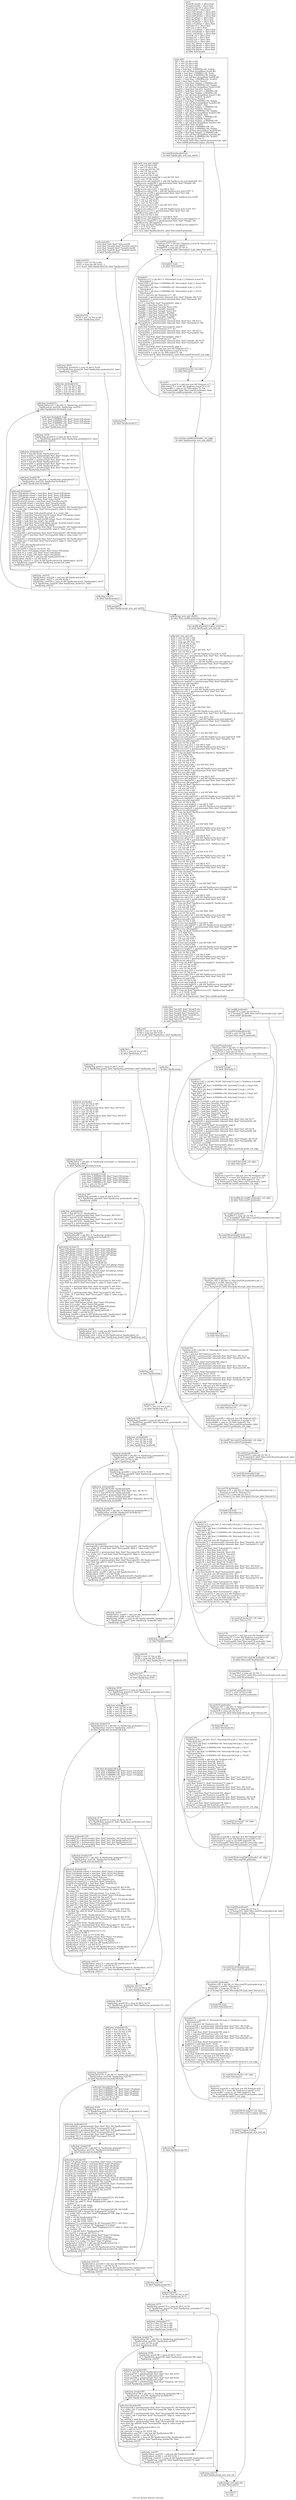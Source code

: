 digraph "CFG for 'kernel_deriche' function" {
	label="CFG for 'kernel_deriche' function";

	Node0x7f8d5140d5b0 [shape=record,label="{entry:\l  %sub38.s2a241 = alloca float\l  %exp2f.s2a240 = alloca float\l  %mul24.s2a239 = alloca float\l  %div.s2a238 = alloca float\l  %ym1.035.phiops = alloca float\l  %xm1.036.phiops = alloca float\l  %ym2.038.phiops = alloca float\l  %tp1.07.phiops = alloca float\l  %tp2.08.phiops = alloca float\l  %yp1.19.phiops = alloca float\l  %yp2.110.phiops = alloca float\l  %mul24.s2a = alloca float\l  %div.s2a = alloca float\l  %ym1.115.phiops = alloca float\l  %tm1.016.phiops = alloca float\l  %ym2.118.phiops = alloca float\l  %sub38.s2a = alloca float\l  %exp2f.s2a = alloca float\l  %mul33.s2a = alloca float\l  %mul29.s2a = alloca float\l  %xp1.027.phiops = alloca float\l  %xp2.028.phiops = alloca float\l  %yp1.029.phiops = alloca float\l  %yp2.030.phiops = alloca float\l  br label %entry.split\l}"];
	Node0x7f8d5140d5b0 -> Node0x7f8d51411a10;
	Node0x7f8d51411a10 [shape=record,label="{entry.split:                                      \l  %0 = zext i32 %h to i64\l  %1 = zext i32 %h to i64\l  %2 = zext i32 %h to i64\l  %3 = zext i32 %h to i64\l  %sub = fsub float -0.000000e+00, %alpha\l  %call = tail call float @expf(float %sub) #4\l  %sub8 = fsub float 1.000000e+00, %call\l  %sub9 = fsub float -0.000000e+00, %alpha\l  %call10 = tail call float @expf(float %sub9) #4\l  %sub11 = fsub float 1.000000e+00, %call10\l  %mul = fmul float %sub8, %sub11\l  %mul12 = fmul float %alpha, 2.000000e+00\l  %sub13 = fsub float -0.000000e+00, %alpha\l  %call14 = tail call float @expf(float %sub13) #4\l  %mul15 = fmul float %mul12, %call14\l  %add16 = fadd float %mul15, 1.000000e+00\l  %mul17 = fmul float %alpha, 2.000000e+00\l  %call18 = tail call float @expf(float %mul17) #4\l  %sub19 = fsub float %add16, %call18\l  %div = fdiv float %mul, %sub19\l  %sub20 = fsub float -0.000000e+00, %alpha\l  %call21 = tail call float @expf(float %sub20) #4\l  %mul22 = fmul float %call21, %div\l  %sub23 = fadd float %alpha, -1.000000e+00\l  %mul24 = fmul float %sub23, %mul22\l  %sub25 = fsub float -0.000000e+00, %alpha\l  %call26 = tail call float @expf(float %sub25) #4\l  %mul27 = fmul float %call26, %div\l  %add28 = fadd float %alpha, 1.000000e+00\l  %mul29 = fmul float %add28, %mul27\l  %mul31 = fmul float %alpha, -2.000000e+00\l  %call32 = tail call float @expf(float %mul31) #4\l  %4 = fmul float %div, %call32\l  %mul33 = fsub float -0.000000e+00, %4\l  %sub34 = fsub float -0.000000e+00, %alpha\l  %exp2f = tail call float @exp2f(float %sub34) #3\l  %mul36 = fmul float %alpha, -2.000000e+00\l  %call37 = tail call float @expf(float %mul36) #4\l  %sub38 = fsub float -0.000000e+00, %call37\l  %cmp39 = icmp sgt i32 %w, 0\l  br i1 %cmp39, label %for.cond39.preheader.lr.ph, label\l... %for.cond66.preheader.region_entering\l|{<s0>T|<s1>F}}"];
	Node0x7f8d51411a10:s0 -> Node0x7f8d51413400;
	Node0x7f8d51411a10:s1 -> Node0x7f8d514134f0;
	Node0x7f8d51413400 [shape=record,label="{for.cond39.preheader.lr.ph:                       \l  br label %polly.split_new_and_old201\l}"];
	Node0x7f8d51413400 -> Node0x7f8d51413480;
	Node0x7f8d51413480 [shape=record,label="{polly.split_new_and_old201:                       \l  %5 = zext i32 %h to i64\l  %6 = sext i32 %h to i64\l  %7 = icmp sge i64 %5, %6\l  %8 = sext i32 %w to i64\l  %9 = sub nsw i64 %8, 1\l  %10 = zext i32 %h to i64\l  %polly.access.mul.imgIn204 = mul i64 %9, %10\l  %11 = sext i32 %h to i64\l  %polly.access.add.imgIn205 = add i64 %polly.access.mul.imgIn204, %11\l  %polly.access.imgIn206 = getelementptr float, float* %imgIn, i64\l... %polly.access.add.imgIn205\l  %12 = zext i32 %h to i64\l  %polly.access.mul.y1207 = mul i64 0, %12\l  %polly.access.add.y1208 = add i64 %polly.access.mul.y1207, 0\l  %polly.access.y1209 = getelementptr float, float* %y1, i64\l... %polly.access.add.y1208\l  %13 = icmp ule float* %polly.access.imgIn206, %polly.access.y1209\l  %14 = sext i32 %w to i64\l  %15 = sub nsw i64 %14, 1\l  %16 = zext i32 %h to i64\l  %polly.access.mul.y1210 = mul i64 %15, %16\l  %17 = sext i32 %h to i64\l  %polly.access.add.y1211 = add i64 %polly.access.mul.y1210, %17\l  %polly.access.y1212 = getelementptr float, float* %y1, i64\l... %polly.access.add.y1211\l  %18 = zext i32 %h to i64\l  %polly.access.mul.imgIn213 = mul i64 0, %18\l  %polly.access.add.imgIn214 = add i64 %polly.access.mul.imgIn213, 0\l  %polly.access.imgIn215 = getelementptr float, float* %imgIn, i64\l... %polly.access.add.imgIn214\l  %19 = icmp ule float* %polly.access.y1212, %polly.access.imgIn215\l  %20 = or i1 %13, %19\l  %21 = and i1 %7, %20\l  br i1 %21, label %polly.start203, label %for.cond39.preheader\l|{<s0>T|<s1>F}}"];
	Node0x7f8d51413480:s0 -> Node0x7f8d514146d0;
	Node0x7f8d51413480:s1 -> Node0x7f8d51414770;
	Node0x7f8d51414770 [shape=record,label="{for.cond39.preheader:                             \l  %indvars.iv77 = phi i64 [ %indvars.iv.next78, %for.inc63 ], [ 0,\l... %polly.split_new_and_old201 ]\l  %cmp4034 = icmp sgt i32 %h, 0\l  br i1 %cmp4034, label %for.body41.lr.ph, label %for.inc63\l|{<s0>T|<s1>F}}"];
	Node0x7f8d51414770:s0 -> Node0x7f8d51414b00;
	Node0x7f8d51414770:s1 -> Node0x7f8d51414910;
	Node0x7f8d51414b00 [shape=record,label="{for.body41.lr.ph:                                 \l  br label %for.body41\l}"];
	Node0x7f8d51414b00 -> Node0x7f8d51414b50;
	Node0x7f8d51414d30 [shape=record,label="{for.cond.for.cond66.preheader_crit_edge:          \l  br label %polly.merge_new_and_old202\l}"];
	Node0x7f8d51414d30 -> Node0x7f8d51414dc0;
	Node0x7f8d51414dc0 [shape=record,label="{polly.merge_new_and_old202:                       \l  br label %for.cond66.preheader.region_entering\l}"];
	Node0x7f8d51414dc0 -> Node0x7f8d514134f0;
	Node0x7f8d514134f0 [shape=record,label="{for.cond66.preheader.region_entering:             \l  br label %polly.split_new_and_old\l}"];
	Node0x7f8d514134f0 -> Node0x7f8d51413580;
	Node0x7f8d51413580 [shape=record,label="{polly.split_new_and_old:                          \l  %22 = zext i32 %h to i64\l  %23 = sext i32 %h to i64\l  %24 = icmp sge i64 %22, %23\l  %25 = sext i32 %w to i64\l  %26 = sub nsw i64 %25, 1\l  %27 = zext i32 %h to i64\l  %polly.access.mul.y1 = mul i64 %26, %27\l  %28 = sext i32 %h to i64\l  %polly.access.add.y1 = add i64 %polly.access.mul.y1, %28\l  %polly.access.y1 = getelementptr float, float* %y1, i64 %polly.access.add.y1\l  %29 = zext i32 %h to i64\l  %polly.access.mul.imgOut = mul i64 0, %29\l  %polly.access.add.imgOut = add i64 %polly.access.mul.imgOut, 0\l  %polly.access.imgOut = getelementptr float, float* %imgOut, i64\l... %polly.access.add.imgOut\l  %30 = icmp ule float* %polly.access.y1, %polly.access.imgOut\l  %31 = sext i32 %w to i64\l  %32 = sub nsw i64 %31, 1\l  %33 = zext i32 %h to i64\l  %polly.access.mul.imgOut1 = mul i64 %32, %33\l  %34 = sext i32 %h to i64\l  %polly.access.add.imgOut2 = add i64 %polly.access.mul.imgOut1, %34\l  %polly.access.imgOut3 = getelementptr float, float* %imgOut, i64\l... %polly.access.add.imgOut2\l  %35 = zext i32 %h to i64\l  %polly.access.mul.y14 = mul i64 0, %35\l  %polly.access.add.y15 = add i64 %polly.access.mul.y14, 0\l  %polly.access.y16 = getelementptr float, float* %y1, i64\l... %polly.access.add.y15\l  %36 = icmp ule float* %polly.access.imgOut3, %polly.access.y16\l  %37 = or i1 %30, %36\l  %38 = and i1 %24, %37\l  %39 = sext i32 %w to i64\l  %40 = sub nsw i64 %39, 1\l  %41 = zext i32 %h to i64\l  %polly.access.mul.y2 = mul i64 %40, %41\l  %42 = sext i32 %h to i64\l  %polly.access.add.y2 = add i64 %polly.access.mul.y2, %42\l  %polly.access.y2 = getelementptr float, float* %y2, i64 %polly.access.add.y2\l  %43 = zext i32 %h to i64\l  %polly.access.mul.imgOut7 = mul i64 0, %43\l  %polly.access.add.imgOut8 = add i64 %polly.access.mul.imgOut7, 0\l  %polly.access.imgOut9 = getelementptr float, float* %imgOut, i64\l... %polly.access.add.imgOut8\l  %44 = icmp ule float* %polly.access.y2, %polly.access.imgOut9\l  %45 = sext i32 %w to i64\l  %46 = sub nsw i64 %45, 1\l  %47 = zext i32 %h to i64\l  %polly.access.mul.imgOut10 = mul i64 %46, %47\l  %48 = sext i32 %h to i64\l  %polly.access.add.imgOut11 = add i64 %polly.access.mul.imgOut10, %48\l  %polly.access.imgOut12 = getelementptr float, float* %imgOut, i64\l... %polly.access.add.imgOut11\l  %49 = zext i32 %h to i64\l  %polly.access.mul.y213 = mul i64 0, %49\l  %polly.access.add.y214 = add i64 %polly.access.mul.y213, 0\l  %polly.access.y215 = getelementptr float, float* %y2, i64\l... %polly.access.add.y214\l  %50 = icmp ule float* %polly.access.imgOut12, %polly.access.y215\l  %51 = or i1 %44, %50\l  %52 = and i1 %38, %51\l  %53 = sext i32 %w to i64\l  %54 = sub nsw i64 %53, 1\l  %55 = zext i32 %h to i64\l  %polly.access.mul.imgIn = mul i64 %54, %55\l  %56 = sext i32 %h to i64\l  %polly.access.add.imgIn = add i64 %polly.access.mul.imgIn, %56\l  %polly.access.imgIn = getelementptr float, float* %imgIn, i64\l... %polly.access.add.imgIn\l  %57 = zext i32 %h to i64\l  %polly.access.mul.imgOut16 = mul i64 0, %57\l  %polly.access.add.imgOut17 = add i64 %polly.access.mul.imgOut16, 0\l  %polly.access.imgOut18 = getelementptr float, float* %imgOut, i64\l... %polly.access.add.imgOut17\l  %58 = icmp ule float* %polly.access.imgIn, %polly.access.imgOut18\l  %59 = sext i32 %w to i64\l  %60 = sub nsw i64 %59, 1\l  %61 = zext i32 %h to i64\l  %polly.access.mul.imgOut19 = mul i64 %60, %61\l  %62 = sext i32 %h to i64\l  %polly.access.add.imgOut20 = add i64 %polly.access.mul.imgOut19, %62\l  %polly.access.imgOut21 = getelementptr float, float* %imgOut, i64\l... %polly.access.add.imgOut20\l  %63 = zext i32 %h to i64\l  %polly.access.mul.imgIn22 = mul i64 0, %63\l  %polly.access.add.imgIn23 = add i64 %polly.access.mul.imgIn22, 0\l  %polly.access.imgIn24 = getelementptr float, float* %imgIn, i64\l... %polly.access.add.imgIn23\l  %64 = icmp ule float* %polly.access.imgOut21, %polly.access.imgIn24\l  %65 = or i1 %58, %64\l  %66 = and i1 %52, %65\l  %67 = sext i32 %w to i64\l  %68 = sub nsw i64 %67, 1\l  %69 = zext i32 %h to i64\l  %polly.access.mul.y225 = mul i64 %68, %69\l  %70 = sext i32 %h to i64\l  %polly.access.add.y226 = add i64 %polly.access.mul.y225, %70\l  %polly.access.y227 = getelementptr float, float* %y2, i64\l... %polly.access.add.y226\l  %71 = zext i32 %h to i64\l  %polly.access.mul.y128 = mul i64 0, %71\l  %polly.access.add.y129 = add i64 %polly.access.mul.y128, 0\l  %polly.access.y130 = getelementptr float, float* %y1, i64\l... %polly.access.add.y129\l  %72 = icmp ule float* %polly.access.y227, %polly.access.y130\l  %73 = sext i32 %w to i64\l  %74 = sub nsw i64 %73, 1\l  %75 = zext i32 %h to i64\l  %polly.access.mul.y131 = mul i64 %74, %75\l  %76 = sext i32 %h to i64\l  %polly.access.add.y132 = add i64 %polly.access.mul.y131, %76\l  %polly.access.y133 = getelementptr float, float* %y1, i64\l... %polly.access.add.y132\l  %77 = zext i32 %h to i64\l  %polly.access.mul.y234 = mul i64 0, %77\l  %polly.access.add.y235 = add i64 %polly.access.mul.y234, 0\l  %polly.access.y236 = getelementptr float, float* %y2, i64\l... %polly.access.add.y235\l  %78 = icmp ule float* %polly.access.y133, %polly.access.y236\l  %79 = or i1 %72, %78\l  %80 = and i1 %66, %79\l  %81 = sext i32 %w to i64\l  %82 = sub nsw i64 %81, 1\l  %83 = zext i32 %h to i64\l  %polly.access.mul.imgIn37 = mul i64 %82, %83\l  %84 = sext i32 %h to i64\l  %polly.access.add.imgIn38 = add i64 %polly.access.mul.imgIn37, %84\l  %polly.access.imgIn39 = getelementptr float, float* %imgIn, i64\l... %polly.access.add.imgIn38\l  %85 = zext i32 %h to i64\l  %polly.access.mul.y140 = mul i64 0, %85\l  %polly.access.add.y141 = add i64 %polly.access.mul.y140, 0\l  %polly.access.y142 = getelementptr float, float* %y1, i64\l... %polly.access.add.y141\l  %86 = icmp ule float* %polly.access.imgIn39, %polly.access.y142\l  %87 = sext i32 %w to i64\l  %88 = sub nsw i64 %87, 1\l  %89 = zext i32 %h to i64\l  %polly.access.mul.y143 = mul i64 %88, %89\l  %90 = sext i32 %h to i64\l  %polly.access.add.y144 = add i64 %polly.access.mul.y143, %90\l  %polly.access.y145 = getelementptr float, float* %y1, i64\l... %polly.access.add.y144\l  %91 = zext i32 %h to i64\l  %polly.access.mul.imgIn46 = mul i64 0, %91\l  %polly.access.add.imgIn47 = add i64 %polly.access.mul.imgIn46, 0\l  %polly.access.imgIn48 = getelementptr float, float* %imgIn, i64\l... %polly.access.add.imgIn47\l  %92 = icmp ule float* %polly.access.y145, %polly.access.imgIn48\l  %93 = or i1 %86, %92\l  %94 = and i1 %80, %93\l  %95 = sext i32 %w to i64\l  %96 = sub nsw i64 %95, 1\l  %97 = zext i32 %h to i64\l  %polly.access.mul.imgIn49 = mul i64 %96, %97\l  %98 = sext i32 %h to i64\l  %polly.access.add.imgIn50 = add i64 %polly.access.mul.imgIn49, %98\l  %polly.access.imgIn51 = getelementptr float, float* %imgIn, i64\l... %polly.access.add.imgIn50\l  %99 = zext i32 %h to i64\l  %polly.access.mul.y252 = mul i64 0, %99\l  %polly.access.add.y253 = add i64 %polly.access.mul.y252, 0\l  %polly.access.y254 = getelementptr float, float* %y2, i64\l... %polly.access.add.y253\l  %100 = icmp ule float* %polly.access.imgIn51, %polly.access.y254\l  %101 = sext i32 %w to i64\l  %102 = sub nsw i64 %101, 1\l  %103 = zext i32 %h to i64\l  %polly.access.mul.y255 = mul i64 %102, %103\l  %104 = sext i32 %h to i64\l  %polly.access.add.y256 = add i64 %polly.access.mul.y255, %104\l  %polly.access.y257 = getelementptr float, float* %y2, i64\l... %polly.access.add.y256\l  %105 = zext i32 %h to i64\l  %polly.access.mul.imgIn58 = mul i64 0, %105\l  %polly.access.add.imgIn59 = add i64 %polly.access.mul.imgIn58, 0\l  %polly.access.imgIn60 = getelementptr float, float* %imgIn, i64\l... %polly.access.add.imgIn59\l  %106 = icmp ule float* %polly.access.y257, %polly.access.imgIn60\l  %107 = or i1 %100, %106\l  %108 = and i1 %94, %107\l  br i1 %108, label %polly.start, label %for.cond66.preheader\l|{<s0>T|<s1>F}}"];
	Node0x7f8d51413580:s0 -> Node0x7f8d5141a010;
	Node0x7f8d51413580:s1 -> Node0x7f8d5141a0b0;
	Node0x7f8d5141a0b0 [shape=record,label="{for.cond66.preheader:                             \l  %cmp6732 = icmp sgt i32 %w, 0\l  br i1 %cmp6732, label %for.cond70.preheader.lr.ph, label\l... %for.cond97.preheader\l|{<s0>T|<s1>F}}"];
	Node0x7f8d5141a0b0:s0 -> Node0x7f8d5141a130;
	Node0x7f8d5141a0b0:s1 -> Node0x7f8d5141a320;
	Node0x7f8d5141a130 [shape=record,label="{for.cond70.preheader.lr.ph:                       \l  %109 = sext i32 %h to i64\l  br label %for.cond70.preheader\l}"];
	Node0x7f8d5141a130 -> Node0x7f8d5141a2b0;
	Node0x7f8d51414b50 [shape=record,label="{for.body41:                                       \l  %indvars.iv73 = phi i64 [ 0, %for.body41.lr.ph ], [ %indvars.iv.next74,\l... %for.body41 ]\l  %ym2.038 = phi float [ 0.000000e+00, %for.body41.lr.ph ], [ %ym1.035,\l... %for.body41 ]\l  %xm1.036 = phi float [ 0.000000e+00, %for.body41.lr.ph ], [ %116,\l... %for.body41 ]\l  %ym1.035 = phi float [ 0.000000e+00, %for.body41.lr.ph ], [ %114,\l... %for.body41 ]\l  %110 = mul nsw i64 %indvars.iv77, %0\l  %arrayidx = getelementptr inbounds float, float* %imgIn, i64 %110\l  %arrayidx43 = getelementptr inbounds float, float* %arrayidx, i64\l... %indvars.iv73\l  %111 = load float, float* %arrayidx43, align 4\l  %mul44 = fmul float %div, %111\l  %mul45 = fmul float %mul24, %xm1.036\l  %add46 = fadd float %mul45, %mul44\l  %mul47 = fmul float %exp2f, %ym1.035\l  %add48 = fadd float %mul47, %add46\l  %mul49 = fmul float %ym2.038, %sub38\l  %add50 = fadd float %mul49, %add48\l  %112 = mul nsw i64 %indvars.iv77, %2\l  %arrayidx53 = getelementptr inbounds float, float* %y1, i64 %112\l  %arrayidx54 = getelementptr inbounds float, float* %arrayidx53, i64\l... %indvars.iv73\l  store float %add50, float* %arrayidx54, align 4\l  %113 = mul nsw i64 %indvars.iv77, %2\l  %arrayidx61 = getelementptr inbounds float, float* %y1, i64 %113\l  %arrayidx62 = getelementptr inbounds float, float* %arrayidx61, i64\l... %indvars.iv73\l  %114 = load float, float* %arrayidx62, align 4\l  %115 = mul nsw i64 %indvars.iv77, %0\l  %arrayidx57 = getelementptr inbounds float, float* %imgIn, i64 %115\l  %arrayidx58 = getelementptr inbounds float, float* %arrayidx57, i64\l... %indvars.iv73\l  %116 = load float, float* %arrayidx58, align 4\l  %indvars.iv.next74 = add nuw nsw i64 %indvars.iv73, 1\l  %lftr.wideiv75 = trunc i64 %indvars.iv.next74 to i32\l  %exitcond76 = icmp ne i32 %lftr.wideiv75, %h\l  br i1 %exitcond76, label %for.body41, label %for.cond39.for.inc63_crit_edge\l|{<s0>T|<s1>F}}"];
	Node0x7f8d51414b50:s0 -> Node0x7f8d51414b50;
	Node0x7f8d51414b50:s1 -> Node0x7f8d51414c50;
	Node0x7f8d51414c50 [shape=record,label="{for.cond39.for.inc63_crit_edge:                   \l  br label %for.inc63\l}"];
	Node0x7f8d51414c50 -> Node0x7f8d51414910;
	Node0x7f8d51414910 [shape=record,label="{for.inc63:                                        \l  %indvars.iv.next78 = add nuw nsw i64 %indvars.iv77, 1\l  %lftr.wideiv79 = trunc i64 %indvars.iv.next78 to i32\l  %exitcond80 = icmp ne i32 %lftr.wideiv79, %w\l  br i1 %exitcond80, label %for.cond39.preheader, label\l... %for.cond.for.cond66.preheader_crit_edge\l|{<s0>T|<s1>F}}"];
	Node0x7f8d51414910:s0 -> Node0x7f8d51414770;
	Node0x7f8d51414910:s1 -> Node0x7f8d51414d30;
	Node0x7f8d5141a2b0 [shape=record,label="{for.cond70.preheader:                             \l  %indvars.iv69 = phi i64 [ 0, %for.cond70.preheader.lr.ph ], [\l... %indvars.iv.next70, %for.inc94 ]\l  %cmp7126 = icmp sgt i32 %h, 0\l  br i1 %cmp7126, label %for.body72.lr.ph, label %for.inc94\l|{<s0>T|<s1>F}}"];
	Node0x7f8d5141a2b0:s0 -> Node0x7f8d5141bb90;
	Node0x7f8d5141a2b0:s1 -> Node0x7f8d514147f0;
	Node0x7f8d5141bb90 [shape=record,label="{for.body72.lr.ph:                                 \l  br label %for.body72\l}"];
	Node0x7f8d5141bb90 -> Node0x7f8d51604dd0;
	Node0x7f8d51604f20 [shape=record,label="{for.cond66.for.cond97.preheader_crit_edge:        \l  br label %for.cond97.preheader\l}"];
	Node0x7f8d51604f20 -> Node0x7f8d5141a320;
	Node0x7f8d5141a320 [shape=record,label="{for.cond97.preheader:                             \l  %cmp9823 = icmp sgt i32 %w, 0\l  br i1 %cmp9823, label %for.cond100.preheader.lr.ph, label\l... %for.cond123.preheader\l|{<s0>T|<s1>F}}"];
	Node0x7f8d5141a320:s0 -> Node0x7f8d516050b0;
	Node0x7f8d5141a320:s1 -> Node0x7f8d516051a0;
	Node0x7f8d516050b0 [shape=record,label="{for.cond100.preheader.lr.ph:                      \l  br label %for.cond100.preheader\l}"];
	Node0x7f8d516050b0 -> Node0x7f8d51605130;
	Node0x7f8d51604dd0 [shape=record,label="{for.body72:                                       \l  %indvars.iv67 = phi i64 [ %109, %for.body72.lr.ph ], [ %indvars.iv.next68,\l... %for.body72 ]\l  %yp2.030 = phi float [ 0.000000e+00, %for.body72.lr.ph ], [ %yp1.029,\l... %for.body72 ]\l  %yp1.029 = phi float [ 0.000000e+00, %for.body72.lr.ph ], [ %119,\l... %for.body72 ]\l  %xp2.028 = phi float [ 0.000000e+00, %for.body72.lr.ph ], [ %xp1.027,\l... %for.body72 ]\l  %xp1.027 = phi float [ 0.000000e+00, %for.body72.lr.ph ], [ %121,\l... %for.body72 ]\l  %indvars.iv.next68 = add nsw i64 %indvars.iv67, -1\l  %mul73 = fmul float %mul29, %xp1.027\l  %mul74 = fmul float %xp2.028, %mul33\l  %add75 = fadd float %mul73, %mul74\l  %mul76 = fmul float %exp2f, %yp1.029\l  %add77 = fadd float %add75, %mul76\l  %mul78 = fmul float %yp2.030, %sub38\l  %add79 = fadd float %add77, %mul78\l  %117 = mul nsw i64 %indvars.iv69, %3\l  %arrayidx82 = getelementptr inbounds float, float* %y2, i64 %117\l  %arrayidx83 = getelementptr inbounds float, float* %arrayidx82, i64\l... %indvars.iv.next68\l  store float %add79, float* %arrayidx83, align 4\l  %118 = mul nsw i64 %indvars.iv69, %3\l  %arrayidx90 = getelementptr inbounds float, float* %y2, i64 %118\l  %arrayidx91 = getelementptr inbounds float, float* %arrayidx90, i64\l... %indvars.iv.next68\l  %119 = load float, float* %arrayidx91, align 4\l  %120 = mul nsw i64 %indvars.iv69, %0\l  %arrayidx86 = getelementptr inbounds float, float* %imgIn, i64 %120\l  %arrayidx87 = getelementptr inbounds float, float* %arrayidx86, i64\l... %indvars.iv.next68\l  %121 = load float, float* %arrayidx87, align 4\l  %cmp71 = icmp sgt i64 %indvars.iv67, 1\l  br i1 %cmp71, label %for.body72, label %for.cond70.for.inc94_crit_edge\l|{<s0>T|<s1>F}}"];
	Node0x7f8d51604dd0:s0 -> Node0x7f8d51604dd0;
	Node0x7f8d51604dd0:s1 -> Node0x7f8d5141a370;
	Node0x7f8d5141a370 [shape=record,label="{for.cond70.for.inc94_crit_edge:                   \l  br label %for.inc94\l}"];
	Node0x7f8d5141a370 -> Node0x7f8d514147f0;
	Node0x7f8d514147f0 [shape=record,label="{for.inc94:                                        \l  %indvars.iv.next70 = add nuw nsw i64 %indvars.iv69, 1\l  %lftr.wideiv71 = trunc i64 %indvars.iv.next70 to i32\l  %exitcond72 = icmp ne i32 %lftr.wideiv71, %w\l  br i1 %exitcond72, label %for.cond70.preheader, label\l... %for.cond66.for.cond97.preheader_crit_edge\l|{<s0>T|<s1>F}}"];
	Node0x7f8d514147f0:s0 -> Node0x7f8d5141a2b0;
	Node0x7f8d514147f0:s1 -> Node0x7f8d51604f20;
	Node0x7f8d51605130 [shape=record,label="{for.cond100.preheader:                            \l  %indvars.iv63 = phi i64 [ 0, %for.cond100.preheader.lr.ph ], [\l... %indvars.iv.next64, %for.inc120 ]\l  %cmp10121 = icmp sgt i32 %h, 0\l  br i1 %cmp10121, label %for.body102.lr.ph, label %for.inc120\l|{<s0>T|<s1>F}}"];
	Node0x7f8d51605130:s0 -> Node0x7f8d5141c700;
	Node0x7f8d51605130:s1 -> Node0x7f8d5141c4f0;
	Node0x7f8d5141c700 [shape=record,label="{for.body102.lr.ph:                                \l  br label %for.body102\l}"];
	Node0x7f8d5141c700 -> Node0x7f8d5141c780;
	Node0x7f8d5141c960 [shape=record,label="{for.cond97.for.cond123.preheader_crit_edge:       \l  br label %for.cond123.preheader\l}"];
	Node0x7f8d5141c960 -> Node0x7f8d516051a0;
	Node0x7f8d516051a0 [shape=record,label="{for.cond123.preheader:                            \l  %cmp12419 = icmp sgt i32 %h, 0\l  br i1 %cmp12419, label %for.cond126.preheader.lr.ph, label\l... %for.cond158.preheader\l|{<s0>T|<s1>F}}"];
	Node0x7f8d516051a0:s0 -> Node0x7f8d5141caf0;
	Node0x7f8d516051a0:s1 -> Node0x7f8d5141cbe0;
	Node0x7f8d5141caf0 [shape=record,label="{for.cond126.preheader.lr.ph:                      \l  br label %for.cond126.preheader\l}"];
	Node0x7f8d5141caf0 -> Node0x7f8d5141cb70;
	Node0x7f8d5141c780 [shape=record,label="{for.body102:                                      \l  %indvars.iv59 = phi i64 [ 0, %for.body102.lr.ph ], [ %indvars.iv.next60,\l... %for.body102 ]\l  %122 = mul nsw i64 %indvars.iv63, %2\l  %arrayidx105 = getelementptr inbounds float, float* %y1, i64 %122\l  %arrayidx106 = getelementptr inbounds float, float* %arrayidx105, i64\l... %indvars.iv59\l  %123 = load float, float* %arrayidx106, align 4\l  %124 = mul nsw i64 %indvars.iv63, %3\l  %arrayidx109 = getelementptr inbounds float, float* %y2, i64 %124\l  %arrayidx110 = getelementptr inbounds float, float* %arrayidx109, i64\l... %indvars.iv59\l  %125 = load float, float* %arrayidx110, align 4\l  %add111 = fadd float %123, %125\l  %126 = mul nsw i64 %indvars.iv63, %1\l  %arrayidx115 = getelementptr inbounds float, float* %imgOut, i64 %126\l  %arrayidx116 = getelementptr inbounds float, float* %arrayidx115, i64\l... %indvars.iv59\l  store float %add111, float* %arrayidx116, align 4\l  %indvars.iv.next60 = add nuw nsw i64 %indvars.iv59, 1\l  %lftr.wideiv61 = trunc i64 %indvars.iv.next60 to i32\l  %exitcond62 = icmp ne i32 %lftr.wideiv61, %h\l  br i1 %exitcond62, label %for.body102, label\l... %for.cond100.for.inc120_crit_edge\l|{<s0>T|<s1>F}}"];
	Node0x7f8d5141c780:s0 -> Node0x7f8d5141c780;
	Node0x7f8d5141c780:s1 -> Node0x7f8d5141c880;
	Node0x7f8d5141c880 [shape=record,label="{for.cond100.for.inc120_crit_edge:                 \l  br label %for.inc120\l}"];
	Node0x7f8d5141c880 -> Node0x7f8d5141c4f0;
	Node0x7f8d5141c4f0 [shape=record,label="{for.inc120:                                       \l  %indvars.iv.next64 = add nuw nsw i64 %indvars.iv63, 1\l  %lftr.wideiv65 = trunc i64 %indvars.iv.next64 to i32\l  %exitcond66 = icmp ne i32 %lftr.wideiv65, %w\l  br i1 %exitcond66, label %for.cond100.preheader, label\l... %for.cond97.for.cond123.preheader_crit_edge\l|{<s0>T|<s1>F}}"];
	Node0x7f8d5141c4f0:s0 -> Node0x7f8d51605130;
	Node0x7f8d5141c4f0:s1 -> Node0x7f8d5141c960;
	Node0x7f8d5141cb70 [shape=record,label="{for.cond126.preheader:                            \l  %indvars.iv55 = phi i64 [ 0, %for.cond126.preheader.lr.ph ], [\l... %indvars.iv.next56, %for.inc155 ]\l  %cmp12714 = icmp sgt i32 %w, 0\l  br i1 %cmp12714, label %for.body128.lr.ph, label %for.inc155\l|{<s0>T|<s1>F}}"];
	Node0x7f8d5141cb70:s0 -> Node0x7f8d5141dbf0;
	Node0x7f8d5141cb70:s1 -> Node0x7f8d5141c560;
	Node0x7f8d5141dbf0 [shape=record,label="{for.body128.lr.ph:                                \l  br label %for.body128\l}"];
	Node0x7f8d5141dbf0 -> Node0x7f8d5141dc70;
	Node0x7f8d5141de50 [shape=record,label="{for.cond123.for.cond158.preheader_crit_edge:      \l  br label %for.cond158.preheader\l}"];
	Node0x7f8d5141de50 -> Node0x7f8d5141cbe0;
	Node0x7f8d5141cbe0 [shape=record,label="{for.cond158.preheader:                            \l  %cmp15912 = icmp sgt i32 %h, 0\l  br i1 %cmp15912, label %for.cond162.preheader.lr.ph, label\l... %for.cond190.preheader\l|{<s0>T|<s1>F}}"];
	Node0x7f8d5141cbe0:s0 -> Node0x7f8d5141cc30;
	Node0x7f8d5141cbe0:s1 -> Node0x7f8d5141e090;
	Node0x7f8d5141cc30 [shape=record,label="{for.cond162.preheader.lr.ph:                      \l  %127 = sext i32 %w to i64\l  br label %for.cond162.preheader\l}"];
	Node0x7f8d5141cc30 -> Node0x7f8d5141e020;
	Node0x7f8d5141dc70 [shape=record,label="{for.body128:                                      \l  %indvars.iv51 = phi i64 [ 0, %for.body128.lr.ph ], [ %indvars.iv.next52,\l... %for.body128 ]\l  %ym2.118 = phi float [ 0.000000e+00, %for.body128.lr.ph ], [ %ym1.115,\l... %for.body128 ]\l  %tm1.016 = phi float [ 0.000000e+00, %for.body128.lr.ph ], [ %134,\l... %for.body128 ]\l  %ym1.115 = phi float [ 0.000000e+00, %for.body128.lr.ph ], [ %132,\l... %for.body128 ]\l  %128 = mul nuw nsw i64 %indvars.iv51, %1\l  %arrayidx131 = getelementptr inbounds float, float* %imgOut, i64 %128\l  %arrayidx132 = getelementptr inbounds float, float* %arrayidx131, i64\l... %indvars.iv55\l  %129 = load float, float* %arrayidx132, align 4\l  %mul133 = fmul float %div, %129\l  %mul134 = fmul float %mul24, %tm1.016\l  %add135 = fadd float %mul134, %mul133\l  %mul136 = fmul float %exp2f, %ym1.115\l  %add137 = fadd float %mul136, %add135\l  %mul138 = fmul float %ym2.118, %sub38\l  %add139 = fadd float %mul138, %add137\l  %130 = mul nuw nsw i64 %indvars.iv51, %2\l  %arrayidx142 = getelementptr inbounds float, float* %y1, i64 %130\l  %arrayidx143 = getelementptr inbounds float, float* %arrayidx142, i64\l... %indvars.iv55\l  store float %add139, float* %arrayidx143, align 4\l  %131 = mul nuw nsw i64 %indvars.iv51, %2\l  %arrayidx150 = getelementptr inbounds float, float* %y1, i64 %131\l  %arrayidx151 = getelementptr inbounds float, float* %arrayidx150, i64\l... %indvars.iv55\l  %132 = load float, float* %arrayidx151, align 4\l  %133 = mul nuw nsw i64 %indvars.iv51, %1\l  %arrayidx146 = getelementptr inbounds float, float* %imgOut, i64 %133\l  %arrayidx147 = getelementptr inbounds float, float* %arrayidx146, i64\l... %indvars.iv55\l  %134 = load float, float* %arrayidx147, align 4\l  %indvars.iv.next52 = add nuw nsw i64 %indvars.iv51, 1\l  %lftr.wideiv53 = trunc i64 %indvars.iv.next52 to i32\l  %exitcond54 = icmp ne i32 %lftr.wideiv53, %w\l  br i1 %exitcond54, label %for.body128, label\l... %for.cond126.for.inc155_crit_edge\l|{<s0>T|<s1>F}}"];
	Node0x7f8d5141dc70:s0 -> Node0x7f8d5141dc70;
	Node0x7f8d5141dc70:s1 -> Node0x7f8d5141dd70;
	Node0x7f8d5141dd70 [shape=record,label="{for.cond126.for.inc155_crit_edge:                 \l  br label %for.inc155\l}"];
	Node0x7f8d5141dd70 -> Node0x7f8d5141c560;
	Node0x7f8d5141c560 [shape=record,label="{for.inc155:                                       \l  %indvars.iv.next56 = add nuw nsw i64 %indvars.iv55, 1\l  %lftr.wideiv57 = trunc i64 %indvars.iv.next56 to i32\l  %exitcond58 = icmp ne i32 %lftr.wideiv57, %h\l  br i1 %exitcond58, label %for.cond126.preheader, label\l... %for.cond123.for.cond158.preheader_crit_edge\l|{<s0>T|<s1>F}}"];
	Node0x7f8d5141c560:s0 -> Node0x7f8d5141cb70;
	Node0x7f8d5141c560:s1 -> Node0x7f8d5141de50;
	Node0x7f8d5141e020 [shape=record,label="{for.cond162.preheader:                            \l  %indvars.iv47 = phi i64 [ 0, %for.cond162.preheader.lr.ph ], [\l... %indvars.iv.next48, %for.inc187 ]\l  %cmp1636 = icmp sgt i32 %w, 0\l  br i1 %cmp1636, label %for.body164.lr.ph, label %for.inc187\l|{<s0>T|<s1>F}}"];
	Node0x7f8d5141e020:s0 -> Node0x7f8d5141f8d0;
	Node0x7f8d5141e020:s1 -> Node0x7f8d5141da50;
	Node0x7f8d5141f8d0 [shape=record,label="{for.body164.lr.ph:                                \l  br label %for.body164\l}"];
	Node0x7f8d5141f8d0 -> Node0x7f8d5141f950;
	Node0x7f8d5141fb30 [shape=record,label="{for.cond158.for.cond190.preheader_crit_edge:      \l  br label %for.cond190.preheader\l}"];
	Node0x7f8d5141fb30 -> Node0x7f8d5141e090;
	Node0x7f8d5141e090 [shape=record,label="{for.cond190.preheader:                            \l  %cmp1913 = icmp sgt i32 %w, 0\l  br i1 %cmp1913, label %for.cond193.preheader.lr.ph, label\l... %for.end215.region_exiting\l|{<s0>T|<s1>F}}"];
	Node0x7f8d5141e090:s0 -> Node0x7f8d5141e0e0;
	Node0x7f8d5141e090:s1 -> Node0x7f8d5141fd70;
	Node0x7f8d5141e0e0 [shape=record,label="{for.cond193.preheader.lr.ph:                      \l  br label %for.cond193.preheader\l}"];
	Node0x7f8d5141e0e0 -> Node0x7f8d5141fd00;
	Node0x7f8d5141f950 [shape=record,label="{for.body164:                                      \l  %indvars.iv45 = phi i64 [ %127, %for.body164.lr.ph ], [ %indvars.iv.next46,\l... %for.body164 ]\l  %yp2.110 = phi float [ 0.000000e+00, %for.body164.lr.ph ], [ %yp1.19,\l... %for.body164 ]\l  %yp1.19 = phi float [ 0.000000e+00, %for.body164.lr.ph ], [ %137,\l... %for.body164 ]\l  %tp2.08 = phi float [ 0.000000e+00, %for.body164.lr.ph ], [ %tp1.07,\l... %for.body164 ]\l  %tp1.07 = phi float [ 0.000000e+00, %for.body164.lr.ph ], [ %139,\l... %for.body164 ]\l  %indvars.iv.next46 = add nsw i64 %indvars.iv45, -1\l  %mul165 = fmul float %mul29, %tp1.07\l  %mul166 = fmul float %tp2.08, %mul33\l  %add167 = fadd float %mul165, %mul166\l  %mul168 = fmul float %exp2f, %yp1.19\l  %add169 = fadd float %add167, %mul168\l  %mul170 = fmul float %yp2.110, %sub38\l  %add171 = fadd float %add169, %mul170\l  %135 = mul nsw i64 %indvars.iv.next46, %3\l  %arrayidx174 = getelementptr inbounds float, float* %y2, i64 %135\l  %arrayidx175 = getelementptr inbounds float, float* %arrayidx174, i64\l... %indvars.iv47\l  store float %add171, float* %arrayidx175, align 4\l  %136 = mul nsw i64 %indvars.iv.next46, %3\l  %arrayidx182 = getelementptr inbounds float, float* %y2, i64 %136\l  %arrayidx183 = getelementptr inbounds float, float* %arrayidx182, i64\l... %indvars.iv47\l  %137 = load float, float* %arrayidx183, align 4\l  %138 = mul nsw i64 %indvars.iv.next46, %1\l  %arrayidx178 = getelementptr inbounds float, float* %imgOut, i64 %138\l  %arrayidx179 = getelementptr inbounds float, float* %arrayidx178, i64\l... %indvars.iv47\l  %139 = load float, float* %arrayidx179, align 4\l  %cmp163 = icmp sgt i64 %indvars.iv45, 1\l  br i1 %cmp163, label %for.body164, label %for.cond162.for.inc187_crit_edge\l|{<s0>T|<s1>F}}"];
	Node0x7f8d5141f950:s0 -> Node0x7f8d5141f950;
	Node0x7f8d5141f950:s1 -> Node0x7f8d5141fa50;
	Node0x7f8d5141fa50 [shape=record,label="{for.cond162.for.inc187_crit_edge:                 \l  br label %for.inc187\l}"];
	Node0x7f8d5141fa50 -> Node0x7f8d5141da50;
	Node0x7f8d5141da50 [shape=record,label="{for.inc187:                                       \l  %indvars.iv.next48 = add nuw nsw i64 %indvars.iv47, 1\l  %lftr.wideiv49 = trunc i64 %indvars.iv.next48 to i32\l  %exitcond50 = icmp ne i32 %lftr.wideiv49, %h\l  br i1 %exitcond50, label %for.cond162.preheader, label\l... %for.cond158.for.cond190.preheader_crit_edge\l|{<s0>T|<s1>F}}"];
	Node0x7f8d5141da50:s0 -> Node0x7f8d5141e020;
	Node0x7f8d5141da50:s1 -> Node0x7f8d5141fb30;
	Node0x7f8d5141fd00 [shape=record,label="{for.cond193.preheader:                            \l  %indvars.iv41 = phi i64 [ 0, %for.cond193.preheader.lr.ph ], [\l... %indvars.iv.next42, %for.inc213 ]\l  %cmp1941 = icmp sgt i32 %h, 0\l  br i1 %cmp1941, label %for.body195.lr.ph, label %for.inc213\l|{<s0>T|<s1>F}}"];
	Node0x7f8d5141fd00:s0 -> Node0x7f8d51421390;
	Node0x7f8d5141fd00:s1 -> Node0x7f8d5141f750;
	Node0x7f8d51421390 [shape=record,label="{for.body195.lr.ph:                                \l  br label %for.body195\l}"];
	Node0x7f8d51421390 -> Node0x7f8d51421410;
	Node0x7f8d51421410 [shape=record,label="{for.body195:                                      \l  %indvars.iv = phi i64 [ 0, %for.body195.lr.ph ], [ %indvars.iv.next,\l... %for.body195 ]\l  %140 = mul nsw i64 %indvars.iv41, %2\l  %arrayidx198 = getelementptr inbounds float, float* %y1, i64 %140\l  %arrayidx199 = getelementptr inbounds float, float* %arrayidx198, i64\l... %indvars.iv\l  %141 = load float, float* %arrayidx199, align 4\l  %142 = mul nsw i64 %indvars.iv41, %3\l  %arrayidx202 = getelementptr inbounds float, float* %y2, i64 %142\l  %arrayidx203 = getelementptr inbounds float, float* %arrayidx202, i64\l... %indvars.iv\l  %143 = load float, float* %arrayidx203, align 4\l  %add204 = fadd float %141, %143\l  %144 = mul nsw i64 %indvars.iv41, %1\l  %arrayidx208 = getelementptr inbounds float, float* %imgOut, i64 %144\l  %arrayidx209 = getelementptr inbounds float, float* %arrayidx208, i64\l... %indvars.iv\l  store float %add204, float* %arrayidx209, align 4\l  %indvars.iv.next = add nuw nsw i64 %indvars.iv, 1\l  %lftr.wideiv = trunc i64 %indvars.iv.next to i32\l  %exitcond = icmp ne i32 %lftr.wideiv, %h\l  br i1 %exitcond, label %for.body195, label %for.cond193.for.inc213_crit_edge\l|{<s0>T|<s1>F}}"];
	Node0x7f8d51421410:s0 -> Node0x7f8d51421410;
	Node0x7f8d51421410:s1 -> Node0x7f8d516051f0;
	Node0x7f8d516051f0 [shape=record,label="{for.cond193.for.inc213_crit_edge:                 \l  br label %for.inc213\l}"];
	Node0x7f8d516051f0 -> Node0x7f8d5141f750;
	Node0x7f8d5141f750 [shape=record,label="{for.inc213:                                       \l  %indvars.iv.next42 = add nuw nsw i64 %indvars.iv41, 1\l  %lftr.wideiv43 = trunc i64 %indvars.iv.next42 to i32\l  %exitcond44 = icmp ne i32 %lftr.wideiv43, %w\l  br i1 %exitcond44, label %for.cond193.preheader, label\l... %for.cond190.for.end215_crit_edge\l|{<s0>T|<s1>F}}"];
	Node0x7f8d5141f750:s0 -> Node0x7f8d5141fd00;
	Node0x7f8d5141f750:s1 -> Node0x7f8d51606140;
	Node0x7f8d51606140 [shape=record,label="{for.cond190.for.end215_crit_edge:                 \l  br label %for.end215.region_exiting\l}"];
	Node0x7f8d51606140 -> Node0x7f8d5141fd70;
	Node0x7f8d5141fd70 [shape=record,label="{for.end215.region_exiting:                        \l  br label %polly.merge_new_and_old\l}"];
	Node0x7f8d5141fd70 -> Node0x7f8d51606200;
	Node0x7f8d51606200 [shape=record,label="{polly.merge_new_and_old:                          \l  br label %for.end215\l}"];
	Node0x7f8d51606200 -> Node0x7f8d51606370;
	Node0x7f8d51606370 [shape=record,label="{for.end215:                                       \l  ret void\l}"];
	Node0x7f8d5141a010 [shape=record,label="{polly.start:                                      \l  store float %mul29, float* %mul29.s2a\l  store float %mul33, float* %mul33.s2a\l  store float %exp2f, float* %exp2f.s2a\l  store float %sub38, float* %sub38.s2a\l  store float %div, float* %div.s2a\l  store float %mul24, float* %mul24.s2a\l  br label %polly.cond\l}"];
	Node0x7f8d5141a010 -> Node0x7f8d51606420;
	Node0x7f8d51606420 [shape=record,label="{polly.cond:                                       \l  %145 = sext i32 %h to i64\l  %146 = icmp sge i64 %145, 1\l  br i1 %146, label %polly.then, label %polly.else\l|{<s0>T|<s1>F}}"];
	Node0x7f8d51606420:s0 -> Node0x7f8d516067b0;
	Node0x7f8d51606420:s1 -> Node0x7f8d51606980;
	Node0x7f8d51606ad0 [shape=record,label="{polly.merge:                                      \l  %147 = sext i32 %w to i64\l  br label %polly.loop_if79\l}"];
	Node0x7f8d51606ad0 -> Node0x7f8d51606b40;
	Node0x7f8d51606cc0 [shape=record,label="{polly.loop_exit82:                                \l  br label %polly.cond105\l}"];
	Node0x7f8d51606cc0 -> Node0x7f8d51606d40;
	Node0x7f8d51606d40 [shape=record,label="{polly.cond105:                                    \l  %148 = sext i32 %w to i64\l  %149 = icmp sge i64 %148, 1\l  br i1 %149, label %polly.then107, label %polly.else108\l|{<s0>T|<s1>F}}"];
	Node0x7f8d51606d40:s0 -> Node0x7f8d51606db0;
	Node0x7f8d51606d40:s1 -> Node0x7f8d51606fa0;
	Node0x7f8d516070f0 [shape=record,label="{polly.merge106:                                   \l  %150 = sext i32 %w to i64\l  br label %polly.loop_if175\l}"];
	Node0x7f8d516070f0 -> Node0x7f8d51607160;
	Node0x7f8d516072f0 [shape=record,label="{polly.loop_exit178:                               \l  br label %polly.merge_new_and_old\l}"];
	Node0x7f8d516072f0 -> Node0x7f8d51606200;
	Node0x7f8d516067b0 [shape=record,label="{polly.then:                                       \l  %151 = sext i32 %w to i64\l  br label %polly.loop_if\l}"];
	Node0x7f8d516067b0 -> Node0x7f8d51606930;
	Node0x7f8d51607500 [shape=record,label="{polly.loop_exit:                                  \l  br label %polly.merge\l}"];
	Node0x7f8d51607500 -> Node0x7f8d51606ad0;
	Node0x7f8d51606980 [shape=record,label="{polly.else:                                       \l  br label %polly.merge\l}"];
	Node0x7f8d51606980 -> Node0x7f8d51606ad0;
	Node0x7f8d51606930 [shape=record,label="{polly.loop_if:                                    \l  %polly.loop_guard = icmp slt i64 0, %151\l  br i1 %polly.loop_guard, label %polly.loop_preheader, label %polly.loop_exit\l|{<s0>T|<s1>F}}"];
	Node0x7f8d51606930:s0 -> Node0x7f8d51607450;
	Node0x7f8d51606930:s1 -> Node0x7f8d51607500;
	Node0x7f8d516077d0 [shape=record,label="{polly.loop_header:                                \l  %polly.indvar = phi i64 [ 0, %polly.loop_preheader ], [ %polly.indvar_next,\l... %polly.loop_exit64 ]\l  br label %polly.stmt.for.body72.lr.ph\l}"];
	Node0x7f8d516077d0 -> Node0x7f8d51607ab0;
	Node0x7f8d51607ab0 [shape=record,label="{polly.stmt.for.body72.lr.ph:                      \l  store float 0.000000e+00, float* %yp2.030.phiops\l  store float 0.000000e+00, float* %yp1.029.phiops\l  store float 0.000000e+00, float* %xp2.028.phiops\l  store float 0.000000e+00, float* %xp1.027.phiops\l  %152 = sext i32 %h to i64\l  br label %polly.loop_if61\l}"];
	Node0x7f8d51607ab0 -> Node0x7f8d51607b30;
	Node0x7f8d51607910 [shape=record,label="{polly.loop_exit64:                                \l  %polly.indvar_next = add nsw i64 %polly.indvar, 1\l  %polly.adjust_ub = sub i64 %151, 1\l  %polly.loop_cond = icmp slt i64 %polly.indvar, %polly.adjust_ub\l  br i1 %polly.loop_cond, label %polly.loop_header, label %polly.loop_exit\l|{<s0>T|<s1>F}}"];
	Node0x7f8d51607910:s0 -> Node0x7f8d516077d0;
	Node0x7f8d51607910:s1 -> Node0x7f8d51607500;
	Node0x7f8d51607450 [shape=record,label="{polly.loop_preheader:                             \l  %153 = sext i32 %h to i64\l  %154 = add i64 %153, -1\l  %scevgep = getelementptr float, float* %y2, i64 %154\l  %155 = zext i32 %h to i64\l  %156 = sext i32 %h to i64\l  %157 = add i64 %156, -1\l  %scevgep72 = getelementptr float, float* %y2, i64 %157\l  %158 = zext i32 %h to i64\l  %159 = sext i32 %h to i64\l  %160 = add i64 %159, -1\l  %scevgep75 = getelementptr float, float* %imgIn, i64 %160\l  %161 = zext i32 %h to i64\l  %162 = sext i32 %h to i64\l  br label %polly.loop_header\l}"];
	Node0x7f8d51607450 -> Node0x7f8d516077d0;
	Node0x7f8d51607b30 [shape=record,label="{polly.loop_if61:                                  \l  %polly.loop_guard65 = icmp slt i64 0, %152\l  br i1 %polly.loop_guard65, label %polly.loop_preheader63, label\l... %polly.loop_exit64\l|{<s0>T|<s1>F}}"];
	Node0x7f8d51607b30:s0 -> Node0x7f8d51607e00;
	Node0x7f8d51607b30:s1 -> Node0x7f8d51607910;
	Node0x7f8d51608790 [shape=record,label="{polly.loop_header62:                              \l  %polly.indvar66 = phi i64 [ 0, %polly.loop_preheader63 ], [\l... %polly.indvar_next67, %polly.stmt.for.body72 ]\l  br label %polly.stmt.for.body72\l}"];
	Node0x7f8d51608790 -> Node0x7f8d516088d0;
	Node0x7f8d516088d0 [shape=record,label="{polly.stmt.for.body72:                            \l  %yp2.030.phiops.reload = load float, float* %yp2.030.phiops\l  %yp1.029.phiops.reload = load float, float* %yp1.029.phiops\l  %xp2.028.phiops.reload = load float, float* %xp2.028.phiops\l  %xp1.027.phiops.reload = load float, float* %xp1.027.phiops\l  %mul29.s2a.reload = load float, float* %mul29.s2a\l  %mul33.s2a.reload = load float, float* %mul33.s2a\l  %exp2f.s2a.reload = load float, float* %exp2f.s2a\l  %sub38.s2a.reload = load float, float* %sub38.s2a\l  %p_mul73 = fmul float %mul29.s2a.reload, %xp1.027.phiops.reload\l  %p_mul74 = fmul float %xp2.028.phiops.reload, %mul33.s2a.reload\l  %p_add75 = fadd float %p_mul73, %p_mul74\l  %p_mul76 = fmul float %exp2f.s2a.reload, %yp1.029.phiops.reload\l  %p_add77 = fadd float %p_add75, %p_mul76\l  %p_mul78 = fmul float %yp2.030.phiops.reload, %sub38.s2a.reload\l  %p_add79 = fadd float %p_add77, %p_mul78\l  %163 = mul i64 %polly.indvar66, -1\l  %scevgep71 = getelementptr float, float* %scevgep70, i64 %163\l  store float %p_add79, float* %scevgep71, align 4, !alias.scope !1, !noalias\l... !3\l  %scevgep74 = getelementptr float, float* %scevgep73, i64 %163\l  %_p_scalar_ = load float, float* %scevgep74, align 4, !alias.scope !1,\l... !noalias !3\l  %scevgep77 = getelementptr float, float* %scevgep76, i64 %163\l  %_p_scalar_78 = load float, float* %scevgep77, align 4, !alias.scope !11,\l... !noalias !24\l  %164 = sub i64 %162, %polly.indvar66\l  %p_cmp71 = icmp sgt i64 %164, 1\l  store float %yp1.029.phiops.reload, float* %yp2.030.phiops\l  store float %_p_scalar_, float* %yp1.029.phiops\l  store float %xp1.027.phiops.reload, float* %xp2.028.phiops\l  store float %_p_scalar_78, float* %xp1.027.phiops\l  %polly.indvar_next67 = add nsw i64 %polly.indvar66, 1\l  %polly.adjust_ub68 = sub i64 %152, 1\l  %polly.loop_cond69 = icmp slt i64 %polly.indvar66, %polly.adjust_ub68\l  br i1 %polly.loop_cond69, label %polly.loop_header62, label\l... %polly.loop_exit64\l|{<s0>T|<s1>F}}"];
	Node0x7f8d516088d0:s0 -> Node0x7f8d51608790;
	Node0x7f8d516088d0:s1 -> Node0x7f8d51607910;
	Node0x7f8d51607e00 [shape=record,label="{polly.loop_preheader63:                           \l  %165 = mul i64 %155, %polly.indvar\l  %scevgep70 = getelementptr float, float* %scevgep, i64 %165\l  %166 = mul i64 %158, %polly.indvar\l  %scevgep73 = getelementptr float, float* %scevgep72, i64 %166\l  %167 = mul i64 %161, %polly.indvar\l  %scevgep76 = getelementptr float, float* %scevgep75, i64 %167\l  br label %polly.loop_header62\l}"];
	Node0x7f8d51607e00 -> Node0x7f8d51608790;
	Node0x7f8d51606b40 [shape=record,label="{polly.loop_if79:                                  \l  %polly.loop_guard83 = icmp slt i64 0, %147\l  br i1 %polly.loop_guard83, label %polly.loop_preheader81, label\l... %polly.loop_exit82\l|{<s0>T|<s1>F}}"];
	Node0x7f8d51606b40:s0 -> Node0x7f8d51606c10;
	Node0x7f8d51606b40:s1 -> Node0x7f8d51606cc0;
	Node0x7f8d51608810 [shape=record,label="{polly.loop_header80:                              \l  %polly.indvar84 = phi i64 [ 0, %polly.loop_preheader81 ], [\l... %polly.indvar_next85, %polly.loop_exit91 ]\l  %168 = sext i32 %h to i64\l  br label %polly.loop_if88\l}"];
	Node0x7f8d51608810 -> Node0x7f8d5160a780;
	Node0x7f8d5160a590 [shape=record,label="{polly.loop_exit91:                                \l  %polly.indvar_next85 = add nsw i64 %polly.indvar84, 1\l  %polly.adjust_ub86 = sub i64 %147, 1\l  %polly.loop_cond87 = icmp slt i64 %polly.indvar84, %polly.adjust_ub86\l  br i1 %polly.loop_cond87, label %polly.loop_header80, label\l... %polly.loop_exit82\l|{<s0>T|<s1>F}}"];
	Node0x7f8d5160a590:s0 -> Node0x7f8d51608810;
	Node0x7f8d5160a590:s1 -> Node0x7f8d51606cc0;
	Node0x7f8d51606c10 [shape=record,label="{polly.loop_preheader81:                           \l  %169 = zext i32 %h to i64\l  %170 = zext i32 %h to i64\l  %171 = zext i32 %h to i64\l  br label %polly.loop_header80\l}"];
	Node0x7f8d51606c10 -> Node0x7f8d51608810;
	Node0x7f8d5160a780 [shape=record,label="{polly.loop_if88:                                  \l  %polly.loop_guard92 = icmp slt i64 0, %168\l  br i1 %polly.loop_guard92, label %polly.loop_preheader90, label\l... %polly.loop_exit91\l|{<s0>T|<s1>F}}"];
	Node0x7f8d5160a780:s0 -> Node0x7f8d5160a7f0;
	Node0x7f8d5160a780:s1 -> Node0x7f8d5160a590;
	Node0x7f8d5160ad50 [shape=record,label="{polly.loop_header89:                              \l  %polly.indvar93 = phi i64 [ 0, %polly.loop_preheader90 ], [\l... %polly.indvar_next94, %polly.stmt.for.body102 ]\l  br label %polly.stmt.for.body102\l}"];
	Node0x7f8d5160ad50 -> Node0x7f8d5160ae90;
	Node0x7f8d5160ae90 [shape=record,label="{polly.stmt.for.body102:                           \l  %scevgep98 = getelementptr float, float* %scevgep97, i64 %polly.indvar93\l  %_p_scalar_99 = load float, float* %scevgep98, align 4, !alias.scope !19,\l... !noalias !25\l  %scevgep101 = getelementptr float, float* %scevgep100, i64 %polly.indvar93\l  %_p_scalar_102 = load float, float* %scevgep101, align 4, !alias.scope !1,\l... !noalias !3\l  %p_add111 = fadd float %_p_scalar_99, %_p_scalar_102\l  %scevgep104 = getelementptr float, float* %scevgep103, i64 %polly.indvar93\l  store float %p_add111, float* %scevgep104, align 4, !alias.scope !8,\l... !noalias !26\l  %172 = trunc i64 %polly.indvar93 to i32\l  %173 = add i32 %172, 1\l  %p_exitcond62 = icmp ne i32 %173, %h\l  %polly.indvar_next94 = add nsw i64 %polly.indvar93, 1\l  %polly.adjust_ub95 = sub i64 %168, 1\l  %polly.loop_cond96 = icmp slt i64 %polly.indvar93, %polly.adjust_ub95\l  br i1 %polly.loop_cond96, label %polly.loop_header89, label\l... %polly.loop_exit91\l|{<s0>T|<s1>F}}"];
	Node0x7f8d5160ae90:s0 -> Node0x7f8d5160ad50;
	Node0x7f8d5160ae90:s1 -> Node0x7f8d5160a590;
	Node0x7f8d5160a7f0 [shape=record,label="{polly.loop_preheader90:                           \l  %174 = mul i64 %169, %polly.indvar84\l  %scevgep97 = getelementptr float, float* %y1, i64 %174\l  %175 = mul i64 %170, %polly.indvar84\l  %scevgep100 = getelementptr float, float* %y2, i64 %175\l  %176 = mul i64 %171, %polly.indvar84\l  %scevgep103 = getelementptr float, float* %imgOut, i64 %176\l  br label %polly.loop_header89\l}"];
	Node0x7f8d5160a7f0 -> Node0x7f8d5160ad50;
	Node0x7f8d51606db0 [shape=record,label="{polly.then107:                                    \l  %177 = sext i32 %h to i64\l  br label %polly.loop_if109\l}"];
	Node0x7f8d51606db0 -> Node0x7f8d51606f50;
	Node0x7f8d5160af10 [shape=record,label="{polly.loop_exit112:                               \l  %178 = sext i32 %h to i64\l  br label %polly.loop_if140\l}"];
	Node0x7f8d5160af10 -> Node0x7f8d5160add0;
	Node0x7f8d5160c1e0 [shape=record,label="{polly.loop_exit143:                               \l  br label %polly.merge106\l}"];
	Node0x7f8d5160c1e0 -> Node0x7f8d516070f0;
	Node0x7f8d51606fa0 [shape=record,label="{polly.else108:                                    \l  br label %polly.merge106\l}"];
	Node0x7f8d51606fa0 -> Node0x7f8d516070f0;
	Node0x7f8d51606f50 [shape=record,label="{polly.loop_if109:                                 \l  %polly.loop_guard113 = icmp slt i64 0, %177\l  br i1 %polly.loop_guard113, label %polly.loop_preheader111, label\l... %polly.loop_exit112\l|{<s0>T|<s1>F}}"];
	Node0x7f8d51606f50:s0 -> Node0x7f8d5160b680;
	Node0x7f8d51606f50:s1 -> Node0x7f8d5160af10;
	Node0x7f8d5160c4f0 [shape=record,label="{polly.loop_header110:                             \l  %polly.indvar114 = phi i64 [ 0, %polly.loop_preheader111 ], [\l... %polly.indvar_next115, %polly.loop_exit121 ]\l  br label %polly.stmt.for.body128.lr.ph\l}"];
	Node0x7f8d5160c4f0 -> Node0x7f8d5160c7b0;
	Node0x7f8d5160c7b0 [shape=record,label="{polly.stmt.for.body128.lr.ph:                     \l  store float 0.000000e+00, float* %ym2.118.phiops\l  store float 0.000000e+00, float* %tm1.016.phiops\l  store float 0.000000e+00, float* %ym1.115.phiops\l  %179 = sext i32 %w to i64\l  br label %polly.loop_if118\l}"];
	Node0x7f8d5160c7b0 -> Node0x7f8d5160c830;
	Node0x7f8d5160c610 [shape=record,label="{polly.loop_exit121:                               \l  %polly.indvar_next115 = add nsw i64 %polly.indvar114, 1\l  %polly.adjust_ub116 = sub i64 %177, 1\l  %polly.loop_cond117 = icmp slt i64 %polly.indvar114, %polly.adjust_ub116\l  br i1 %polly.loop_cond117, label %polly.loop_header110, label\l... %polly.loop_exit112\l|{<s0>T|<s1>F}}"];
	Node0x7f8d5160c610:s0 -> Node0x7f8d5160c4f0;
	Node0x7f8d5160c610:s1 -> Node0x7f8d5160af10;
	Node0x7f8d5160b680 [shape=record,label="{polly.loop_preheader111:                          \l  %180 = zext i32 %h to i64\l  %181 = zext i32 %h to i64\l  %182 = zext i32 %h to i64\l  %183 = zext i32 %h to i64\l  br label %polly.loop_header110\l}"];
	Node0x7f8d5160b680 -> Node0x7f8d5160c4f0;
	Node0x7f8d5160c830 [shape=record,label="{polly.loop_if118:                                 \l  %polly.loop_guard122 = icmp slt i64 0, %179\l  br i1 %polly.loop_guard122, label %polly.loop_preheader120, label\l... %polly.loop_exit121\l|{<s0>T|<s1>F}}"];
	Node0x7f8d5160c830:s0 -> Node0x7f8d5160cac0;
	Node0x7f8d5160c830:s1 -> Node0x7f8d5160c610;
	Node0x7f8d5160d040 [shape=record,label="{polly.loop_header119:                             \l  %polly.indvar123 = phi i64 [ 0, %polly.loop_preheader120 ], [\l... %polly.indvar_next124, %polly.stmt.for.body128 ]\l  br label %polly.stmt.for.body128\l}"];
	Node0x7f8d5160d040 -> Node0x7f8d5160d160;
	Node0x7f8d5160d160 [shape=record,label="{polly.stmt.for.body128:                           \l  %ym2.118.phiops.reload = load float, float* %ym2.118.phiops\l  %tm1.016.phiops.reload = load float, float* %tm1.016.phiops\l  %ym1.115.phiops.reload = load float, float* %ym1.115.phiops\l  %div.s2a.reload = load float, float* %div.s2a\l  %mul24.s2a.reload = load float, float* %mul24.s2a\l  %exp2f.s2a.reload127 = load float, float* %exp2f.s2a\l  %sub38.s2a.reload128 = load float, float* %sub38.s2a\l  %184 = mul i64 %180, %polly.indvar123\l  %scevgep130 = getelementptr float, float* %scevgep129, i64 %184\l  %_p_scalar_131 = load float, float* %scevgep130, align 4, !alias.scope !8,\l... !noalias !26\l  %p_mul133 = fmul float %div.s2a.reload, %_p_scalar_131\l  %p_mul134 = fmul float %mul24.s2a.reload, %tm1.016.phiops.reload\l  %p_add135 = fadd float %p_mul134, %p_mul133\l  %p_mul136 = fmul float %exp2f.s2a.reload127, %ym1.115.phiops.reload\l  %p_add137 = fadd float %p_mul136, %p_add135\l  %p_mul138 = fmul float %ym2.118.phiops.reload, %sub38.s2a.reload128\l  %p_add139 = fadd float %p_mul138, %p_add137\l  %185 = mul i64 %181, %polly.indvar123\l  %scevgep133 = getelementptr float, float* %scevgep132, i64 %185\l  store float %p_add139, float* %scevgep133, align 4, !alias.scope !19,\l... !noalias !25\l  %186 = mul i64 %182, %polly.indvar123\l  %scevgep135 = getelementptr float, float* %scevgep134, i64 %186\l  %_p_scalar_136 = load float, float* %scevgep135, align 4, !alias.scope !19,\l... !noalias !25\l  %187 = mul i64 %183, %polly.indvar123\l  %scevgep138 = getelementptr float, float* %scevgep137, i64 %187\l  %_p_scalar_139 = load float, float* %scevgep138, align 4, !alias.scope !8,\l... !noalias !26\l  %188 = trunc i64 %polly.indvar123 to i32\l  %189 = add i32 %188, 1\l  %p_exitcond54 = icmp ne i32 %189, %w\l  store float %ym1.115.phiops.reload, float* %ym2.118.phiops\l  store float %_p_scalar_139, float* %tm1.016.phiops\l  store float %_p_scalar_136, float* %ym1.115.phiops\l  %polly.indvar_next124 = add nsw i64 %polly.indvar123, 1\l  %polly.adjust_ub125 = sub i64 %179, 1\l  %polly.loop_cond126 = icmp slt i64 %polly.indvar123, %polly.adjust_ub125\l  br i1 %polly.loop_cond126, label %polly.loop_header119, label\l... %polly.loop_exit121\l|{<s0>T|<s1>F}}"];
	Node0x7f8d5160d160:s0 -> Node0x7f8d5160d040;
	Node0x7f8d5160d160:s1 -> Node0x7f8d5160c610;
	Node0x7f8d5160cac0 [shape=record,label="{polly.loop_preheader120:                          \l  %scevgep129 = getelementptr float, float* %imgOut, i64 %polly.indvar114\l  %scevgep132 = getelementptr float, float* %y1, i64 %polly.indvar114\l  %scevgep134 = getelementptr float, float* %y1, i64 %polly.indvar114\l  %scevgep137 = getelementptr float, float* %imgOut, i64 %polly.indvar114\l  br label %polly.loop_header119\l}"];
	Node0x7f8d5160cac0 -> Node0x7f8d5160d040;
	Node0x7f8d5160add0 [shape=record,label="{polly.loop_if140:                                 \l  %polly.loop_guard144 = icmp slt i64 0, %178\l  br i1 %polly.loop_guard144, label %polly.loop_preheader142, label\l... %polly.loop_exit143\l|{<s0>T|<s1>F}}"];
	Node0x7f8d5160add0:s0 -> Node0x7f8d5160c130;
	Node0x7f8d5160add0:s1 -> Node0x7f8d5160c1e0;
	Node0x7f8d5160cf60 [shape=record,label="{polly.loop_header141:                             \l  %polly.indvar145 = phi i64 [ 0, %polly.loop_preheader142 ], [\l... %polly.indvar_next146, %polly.loop_exit152 ]\l  br label %polly.stmt.for.body164.lr.ph\l}"];
	Node0x7f8d5160cf60 -> Node0x7f8d5160ec20;
	Node0x7f8d5160ec20 [shape=record,label="{polly.stmt.for.body164.lr.ph:                     \l  store float 0.000000e+00, float* %yp2.110.phiops\l  store float 0.000000e+00, float* %yp1.19.phiops\l  store float 0.000000e+00, float* %tp2.08.phiops\l  store float 0.000000e+00, float* %tp1.07.phiops\l  %190 = sext i32 %w to i64\l  br label %polly.loop_if149\l}"];
	Node0x7f8d5160ec20 -> Node0x7f8d5160eca0;
	Node0x7f8d5160ea80 [shape=record,label="{polly.loop_exit152:                               \l  %polly.indvar_next146 = add nsw i64 %polly.indvar145, 1\l  %polly.adjust_ub147 = sub i64 %178, 1\l  %polly.loop_cond148 = icmp slt i64 %polly.indvar145, %polly.adjust_ub147\l  br i1 %polly.loop_cond148, label %polly.loop_header141, label\l... %polly.loop_exit143\l|{<s0>T|<s1>F}}"];
	Node0x7f8d5160ea80:s0 -> Node0x7f8d5160cf60;
	Node0x7f8d5160ea80:s1 -> Node0x7f8d5160c1e0;
	Node0x7f8d5160c130 [shape=record,label="{polly.loop_preheader142:                          \l  %191 = zext i32 %h to i64\l  %192 = sext i32 %w to i64\l  %193 = shl i64 %192, 2\l  %194 = add i64 %193, -4\l  %195 = zext i32 %h to i64\l  %196 = sext i32 %w to i64\l  %197 = shl i64 %196, 2\l  %198 = add i64 %197, -4\l  %199 = zext i32 %h to i64\l  %200 = sext i32 %w to i64\l  %201 = shl i64 %200, 2\l  %202 = add i64 %201, -4\l  %203 = sext i32 %w to i64\l  br label %polly.loop_header141\l}"];
	Node0x7f8d5160c130 -> Node0x7f8d5160cf60;
	Node0x7f8d5160eca0 [shape=record,label="{polly.loop_if149:                                 \l  %polly.loop_guard153 = icmp slt i64 0, %190\l  br i1 %polly.loop_guard153, label %polly.loop_preheader151, label\l... %polly.loop_exit152\l|{<s0>T|<s1>F}}"];
	Node0x7f8d5160eca0:s0 -> Node0x7f8d5160efc0;
	Node0x7f8d5160eca0:s1 -> Node0x7f8d5160ea80;
	Node0x7f8d5160f960 [shape=record,label="{polly.loop_header150:                             \l  %polly.indvar154 = phi i64 [ 0, %polly.loop_preheader151 ], [\l... %polly.indvar_next155, %polly.stmt.for.body164 ]\l  br label %polly.stmt.for.body164\l}"];
	Node0x7f8d5160f960 -> Node0x7f8d5160fa80;
	Node0x7f8d5160fa80 [shape=record,label="{polly.stmt.for.body164:                           \l  %yp2.110.phiops.reload = load float, float* %yp2.110.phiops\l  %yp1.19.phiops.reload = load float, float* %yp1.19.phiops\l  %tp2.08.phiops.reload = load float, float* %tp2.08.phiops\l  %tp1.07.phiops.reload = load float, float* %tp1.07.phiops\l  %mul29.s2a.reload158 = load float, float* %mul29.s2a\l  %mul33.s2a.reload159 = load float, float* %mul33.s2a\l  %exp2f.s2a.reload160 = load float, float* %exp2f.s2a\l  %sub38.s2a.reload161 = load float, float* %sub38.s2a\l  %p_mul165 = fmul float %mul29.s2a.reload158, %tp1.07.phiops.reload\l  %p_mul166 = fmul float %tp2.08.phiops.reload, %mul33.s2a.reload159\l  %p_add167 = fadd float %p_mul165, %p_mul166\l  %p_mul168 = fmul float %exp2f.s2a.reload160, %yp1.19.phiops.reload\l  %p_add169 = fadd float %p_add167, %p_mul168\l  %p_mul170 = fmul float %yp2.110.phiops.reload, %sub38.s2a.reload161\l  %p_add171 = fadd float %p_add169, %p_mul170\l  %204 = shl i64 %polly.indvar154, 2\l  %205 = sub i64 %194, %204\l  %206 = mul i64 %191, %205\l  %uglygep = getelementptr i8, i8* %scevgep162163, i64 %206\l  %uglygep164 = bitcast i8* %uglygep to float*\l  store float %p_add171, float* %uglygep164, align 4, !alias.scope !1,\l... !noalias !3\l  %207 = sub i64 %198, %204\l  %208 = mul i64 %195, %207\l  %uglygep167 = getelementptr i8, i8* %scevgep165166, i64 %208\l  %uglygep167168 = bitcast i8* %uglygep167 to float*\l  %_p_scalar_169 = load float, float* %uglygep167168, align 4, !alias.scope\l... !1, !noalias !3\l  %209 = shl i64 %polly.indvar154, 2\l  %210 = sub i64 %202, %209\l  %211 = mul i64 %199, %210\l  %uglygep172 = getelementptr i8, i8* %scevgep170171, i64 %211\l  %uglygep172173 = bitcast i8* %uglygep172 to float*\l  %_p_scalar_174 = load float, float* %uglygep172173, align 4, !alias.scope\l... !8, !noalias !26\l  %212 = sub i64 %203, %polly.indvar154\l  %p_cmp163 = icmp sgt i64 %212, 1\l  store float %yp1.19.phiops.reload, float* %yp2.110.phiops\l  store float %_p_scalar_169, float* %yp1.19.phiops\l  store float %tp1.07.phiops.reload, float* %tp2.08.phiops\l  store float %_p_scalar_174, float* %tp1.07.phiops\l  %polly.indvar_next155 = add nsw i64 %polly.indvar154, 1\l  %polly.adjust_ub156 = sub i64 %190, 1\l  %polly.loop_cond157 = icmp slt i64 %polly.indvar154, %polly.adjust_ub156\l  br i1 %polly.loop_cond157, label %polly.loop_header150, label\l... %polly.loop_exit152\l|{<s0>T|<s1>F}}"];
	Node0x7f8d5160fa80:s0 -> Node0x7f8d5160f960;
	Node0x7f8d5160fa80:s1 -> Node0x7f8d5160ea80;
	Node0x7f8d5160efc0 [shape=record,label="{polly.loop_preheader151:                          \l  %scevgep162 = getelementptr float, float* %y2, i64 %polly.indvar145\l  %scevgep162163 = bitcast float* %scevgep162 to i8*\l  %scevgep165 = getelementptr float, float* %y2, i64 %polly.indvar145\l  %scevgep165166 = bitcast float* %scevgep165 to i8*\l  %scevgep170 = getelementptr float, float* %imgOut, i64 %polly.indvar145\l  %scevgep170171 = bitcast float* %scevgep170 to i8*\l  br label %polly.loop_header150\l}"];
	Node0x7f8d5160efc0 -> Node0x7f8d5160f960;
	Node0x7f8d51607160 [shape=record,label="{polly.loop_if175:                                 \l  %polly.loop_guard179 = icmp slt i64 0, %150\l  br i1 %polly.loop_guard179, label %polly.loop_preheader177, label\l... %polly.loop_exit178\l|{<s0>T|<s1>F}}"];
	Node0x7f8d51607160:s0 -> Node0x7f8d51607240;
	Node0x7f8d51607160:s1 -> Node0x7f8d516072f0;
	Node0x7f8d51611660 [shape=record,label="{polly.loop_header176:                             \l  %polly.indvar180 = phi i64 [ 0, %polly.loop_preheader177 ], [\l... %polly.indvar_next181, %polly.loop_exit187 ]\l  %213 = sext i32 %h to i64\l  br label %polly.loop_if184\l}"];
	Node0x7f8d51611660 -> Node0x7f8d51611970;
	Node0x7f8d51611780 [shape=record,label="{polly.loop_exit187:                               \l  %polly.indvar_next181 = add nsw i64 %polly.indvar180, 1\l  %polly.adjust_ub182 = sub i64 %150, 1\l  %polly.loop_cond183 = icmp slt i64 %polly.indvar180, %polly.adjust_ub182\l  br i1 %polly.loop_cond183, label %polly.loop_header176, label\l... %polly.loop_exit178\l|{<s0>T|<s1>F}}"];
	Node0x7f8d51611780:s0 -> Node0x7f8d51611660;
	Node0x7f8d51611780:s1 -> Node0x7f8d516072f0;
	Node0x7f8d51607240 [shape=record,label="{polly.loop_preheader177:                          \l  %214 = zext i32 %h to i64\l  %215 = zext i32 %h to i64\l  %216 = zext i32 %h to i64\l  br label %polly.loop_header176\l}"];
	Node0x7f8d51607240 -> Node0x7f8d51611660;
	Node0x7f8d51611970 [shape=record,label="{polly.loop_if184:                                 \l  %polly.loop_guard188 = icmp slt i64 0, %213\l  br i1 %polly.loop_guard188, label %polly.loop_preheader186, label\l... %polly.loop_exit187\l|{<s0>T|<s1>F}}"];
	Node0x7f8d51611970:s0 -> Node0x7f8d516119f0;
	Node0x7f8d51611970:s1 -> Node0x7f8d51611780;
	Node0x7f8d51611f40 [shape=record,label="{polly.loop_header185:                             \l  %polly.indvar189 = phi i64 [ 0, %polly.loop_preheader186 ], [\l... %polly.indvar_next190, %polly.stmt.for.body195 ]\l  br label %polly.stmt.for.body195\l}"];
	Node0x7f8d51611f40 -> Node0x7f8d51612060;
	Node0x7f8d51612060 [shape=record,label="{polly.stmt.for.body195:                           \l  %scevgep194 = getelementptr float, float* %scevgep193, i64 %polly.indvar189\l  %_p_scalar_195 = load float, float* %scevgep194, align 4, !alias.scope !19,\l... !noalias !25\l  %scevgep197 = getelementptr float, float* %scevgep196, i64 %polly.indvar189\l  %_p_scalar_198 = load float, float* %scevgep197, align 4, !alias.scope !1,\l... !noalias !3\l  %p_add204 = fadd float %_p_scalar_195, %_p_scalar_198\l  %scevgep200 = getelementptr float, float* %scevgep199, i64 %polly.indvar189\l  store float %p_add204, float* %scevgep200, align 4, !alias.scope !8,\l... !noalias !26\l  %217 = trunc i64 %polly.indvar189 to i32\l  %218 = add i32 %217, 1\l  %p_exitcond = icmp ne i32 %218, %h\l  %polly.indvar_next190 = add nsw i64 %polly.indvar189, 1\l  %polly.adjust_ub191 = sub i64 %213, 1\l  %polly.loop_cond192 = icmp slt i64 %polly.indvar189, %polly.adjust_ub191\l  br i1 %polly.loop_cond192, label %polly.loop_header185, label\l... %polly.loop_exit187\l|{<s0>T|<s1>F}}"];
	Node0x7f8d51612060:s0 -> Node0x7f8d51611f40;
	Node0x7f8d51612060:s1 -> Node0x7f8d51611780;
	Node0x7f8d516119f0 [shape=record,label="{polly.loop_preheader186:                          \l  %219 = mul i64 %214, %polly.indvar180\l  %scevgep193 = getelementptr float, float* %y1, i64 %219\l  %220 = mul i64 %215, %polly.indvar180\l  %scevgep196 = getelementptr float, float* %y2, i64 %220\l  %221 = mul i64 %216, %polly.indvar180\l  %scevgep199 = getelementptr float, float* %imgOut, i64 %221\l  br label %polly.loop_header185\l}"];
	Node0x7f8d516119f0 -> Node0x7f8d51611f40;
	Node0x7f8d514146d0 [shape=record,label="{polly.start203:                                   \l  store float %div, float* %div.s2a238\l  store float %mul24, float* %mul24.s2a239\l  store float %exp2f, float* %exp2f.s2a240\l  store float %sub38, float* %sub38.s2a241\l  br label %polly.cond216\l}"];
	Node0x7f8d514146d0 -> Node0x7f8d51612650;
	Node0x7f8d51612650 [shape=record,label="{polly.cond216:                                    \l  %222 = sext i32 %h to i64\l  %223 = icmp sge i64 %222, 1\l  br i1 %223, label %polly.then218, label %polly.else219\l|{<s0>T|<s1>F}}"];
	Node0x7f8d51612650:s0 -> Node0x7f8d516120e0;
	Node0x7f8d51612650:s1 -> Node0x7f8d51611e60;
	Node0x7f8d51612c00 [shape=record,label="{polly.merge217:                                   \l  br label %polly.merge_new_and_old202\l}"];
	Node0x7f8d51612c00 -> Node0x7f8d51414dc0;
	Node0x7f8d516120e0 [shape=record,label="{polly.then218:                                    \l  %224 = sext i32 %w to i64\l  br label %polly.loop_if220\l}"];
	Node0x7f8d516120e0 -> Node0x7f8d51612010;
	Node0x7f8d51612e10 [shape=record,label="{polly.loop_exit223:                               \l  br label %polly.merge217\l}"];
	Node0x7f8d51612e10 -> Node0x7f8d51612c00;
	Node0x7f8d51611e60 [shape=record,label="{polly.else219:                                    \l  br label %polly.merge217\l}"];
	Node0x7f8d51611e60 -> Node0x7f8d51612c00;
	Node0x7f8d51612010 [shape=record,label="{polly.loop_if220:                                 \l  %polly.loop_guard224 = icmp slt i64 0, %224\l  br i1 %polly.loop_guard224, label %polly.loop_preheader222, label\l... %polly.loop_exit223\l|{<s0>T|<s1>F}}"];
	Node0x7f8d51612010:s0 -> Node0x7f8d51612d60;
	Node0x7f8d51612010:s1 -> Node0x7f8d51612e10;
	Node0x7f8d51613120 [shape=record,label="{polly.loop_header221:                             \l  %polly.indvar225 = phi i64 [ 0, %polly.loop_preheader222 ], [\l... %polly.indvar_next226, %polly.loop_exit232 ]\l  br label %polly.stmt.for.body41.lr.ph\l}"];
	Node0x7f8d51613120 -> Node0x7f8d516133e0;
	Node0x7f8d516133e0 [shape=record,label="{polly.stmt.for.body41.lr.ph:                      \l  store float 0.000000e+00, float* %ym2.038.phiops\l  store float 0.000000e+00, float* %xm1.036.phiops\l  store float 0.000000e+00, float* %ym1.035.phiops\l  %225 = sext i32 %h to i64\l  br label %polly.loop_if229\l}"];
	Node0x7f8d516133e0 -> Node0x7f8d51613460;
	Node0x7f8d51613240 [shape=record,label="{polly.loop_exit232:                               \l  %polly.indvar_next226 = add nsw i64 %polly.indvar225, 1\l  %polly.adjust_ub227 = sub i64 %224, 1\l  %polly.loop_cond228 = icmp slt i64 %polly.indvar225, %polly.adjust_ub227\l  br i1 %polly.loop_cond228, label %polly.loop_header221, label\l... %polly.loop_exit223\l|{<s0>T|<s1>F}}"];
	Node0x7f8d51613240:s0 -> Node0x7f8d51613120;
	Node0x7f8d51613240:s1 -> Node0x7f8d51612e10;
	Node0x7f8d51612d60 [shape=record,label="{polly.loop_preheader222:                          \l  %226 = zext i32 %h to i64\l  %227 = zext i32 %h to i64\l  %228 = zext i32 %h to i64\l  %229 = zext i32 %h to i64\l  br label %polly.loop_header221\l}"];
	Node0x7f8d51612d60 -> Node0x7f8d51613120;
	Node0x7f8d51613460 [shape=record,label="{polly.loop_if229:                                 \l  %polly.loop_guard233 = icmp slt i64 0, %225\l  br i1 %polly.loop_guard233, label %polly.loop_preheader231, label\l... %polly.loop_exit232\l|{<s0>T|<s1>F}}"];
	Node0x7f8d51613460:s0 -> Node0x7f8d516136f0;
	Node0x7f8d51613460:s1 -> Node0x7f8d51613240;
	Node0x7f8d51613c70 [shape=record,label="{polly.loop_header230:                             \l  %polly.indvar234 = phi i64 [ 0, %polly.loop_preheader231 ], [\l... %polly.indvar_next235, %polly.stmt.for.body41 ]\l  br label %polly.stmt.for.body41\l}"];
	Node0x7f8d51613c70 -> Node0x7f8d51613d90;
	Node0x7f8d51613d90 [shape=record,label="{polly.stmt.for.body41:                            \l  %ym2.038.phiops.reload = load float, float* %ym2.038.phiops\l  %xm1.036.phiops.reload = load float, float* %xm1.036.phiops\l  %ym1.035.phiops.reload = load float, float* %ym1.035.phiops\l  %div.s2a238.reload = load float, float* %div.s2a238\l  %mul24.s2a239.reload = load float, float* %mul24.s2a239\l  %exp2f.s2a240.reload = load float, float* %exp2f.s2a240\l  %sub38.s2a241.reload = load float, float* %sub38.s2a241\l  %scevgep243 = getelementptr float, float* %scevgep242, i64 %polly.indvar234\l  %_p_scalar_244 = load float, float* %scevgep243, align 4, !alias.scope !27,\l... !noalias !29\l  %p_mul44 = fmul float %div.s2a238.reload, %_p_scalar_244\l  %p_mul45 = fmul float %mul24.s2a239.reload, %xm1.036.phiops.reload\l  %p_add46 = fadd float %p_mul45, %p_mul44\l  %p_mul47 = fmul float %exp2f.s2a240.reload, %ym1.035.phiops.reload\l  %p_add48 = fadd float %p_mul47, %p_add46\l  %p_mul49 = fmul float %ym2.038.phiops.reload, %sub38.s2a241.reload\l  %p_add50 = fadd float %p_mul49, %p_add48\l  %scevgep246 = getelementptr float, float* %scevgep245, i64 %polly.indvar234\l  store float %p_add50, float* %scevgep246, align 4, !alias.scope !35,\l... !noalias !38\l  %scevgep248 = getelementptr float, float* %scevgep247, i64 %polly.indvar234\l  %_p_scalar_249 = load float, float* %scevgep248, align 4, !alias.scope !35,\l... !noalias !38\l  %scevgep251 = getelementptr float, float* %scevgep250, i64 %polly.indvar234\l  %_p_scalar_252 = load float, float* %scevgep251, align 4, !alias.scope !27,\l... !noalias !29\l  %230 = trunc i64 %polly.indvar234 to i32\l  %231 = add i32 %230, 1\l  %p_exitcond76 = icmp ne i32 %231, %h\l  store float %ym1.035.phiops.reload, float* %ym2.038.phiops\l  store float %_p_scalar_252, float* %xm1.036.phiops\l  store float %_p_scalar_249, float* %ym1.035.phiops\l  %polly.indvar_next235 = add nsw i64 %polly.indvar234, 1\l  %polly.adjust_ub236 = sub i64 %225, 1\l  %polly.loop_cond237 = icmp slt i64 %polly.indvar234, %polly.adjust_ub236\l  br i1 %polly.loop_cond237, label %polly.loop_header230, label\l... %polly.loop_exit232\l|{<s0>T|<s1>F}}"];
	Node0x7f8d51613d90:s0 -> Node0x7f8d51613c70;
	Node0x7f8d51613d90:s1 -> Node0x7f8d51613240;
	Node0x7f8d516136f0 [shape=record,label="{polly.loop_preheader231:                          \l  %232 = mul i64 %226, %polly.indvar225\l  %scevgep242 = getelementptr float, float* %imgIn, i64 %232\l  %233 = mul i64 %227, %polly.indvar225\l  %scevgep245 = getelementptr float, float* %y1, i64 %233\l  %234 = mul i64 %228, %polly.indvar225\l  %scevgep247 = getelementptr float, float* %y1, i64 %234\l  %235 = mul i64 %229, %polly.indvar225\l  %scevgep250 = getelementptr float, float* %imgIn, i64 %235\l  br label %polly.loop_header230\l}"];
	Node0x7f8d516136f0 -> Node0x7f8d51613c70;
}
